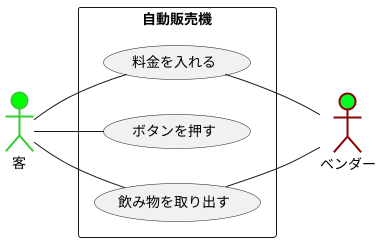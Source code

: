 @startuml 自動販売機
left to right direction
actor 客#00ff00;line:LimeGreen;line.bold;
actor ベンダー#00ff23;line:DarkRed;line.bold;
rectangle 自動販売機{
usecase 料金を入れる
usecase ボタンを押す
usecase 飲み物を取り出す
}
客 -- 料金を入れる
客 -- ボタンを押す
客 -- 飲み物を取り出す
料金を入れる -- ベンダー
飲み物を取り出す -- ベンダー
@enduml